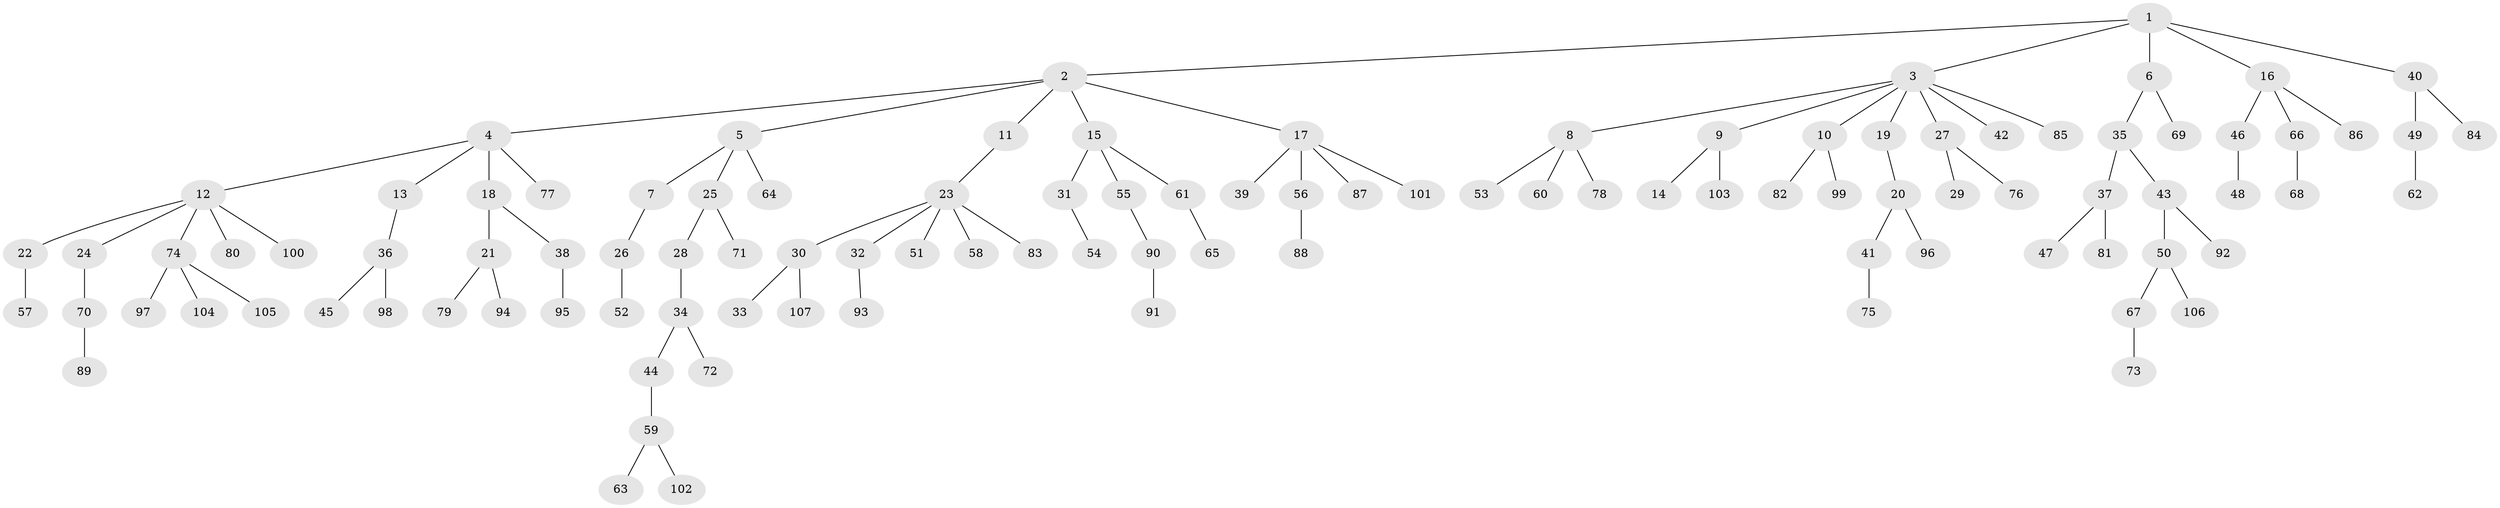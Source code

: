 // coarse degree distribution, {5: 0.027777777777777776, 6: 0.027777777777777776, 7: 0.013888888888888888, 4: 0.08333333333333333, 3: 0.08333333333333333, 2: 0.2222222222222222, 1: 0.5416666666666666}
// Generated by graph-tools (version 1.1) at 2025/52/02/27/25 19:52:13]
// undirected, 107 vertices, 106 edges
graph export_dot {
graph [start="1"]
  node [color=gray90,style=filled];
  1;
  2;
  3;
  4;
  5;
  6;
  7;
  8;
  9;
  10;
  11;
  12;
  13;
  14;
  15;
  16;
  17;
  18;
  19;
  20;
  21;
  22;
  23;
  24;
  25;
  26;
  27;
  28;
  29;
  30;
  31;
  32;
  33;
  34;
  35;
  36;
  37;
  38;
  39;
  40;
  41;
  42;
  43;
  44;
  45;
  46;
  47;
  48;
  49;
  50;
  51;
  52;
  53;
  54;
  55;
  56;
  57;
  58;
  59;
  60;
  61;
  62;
  63;
  64;
  65;
  66;
  67;
  68;
  69;
  70;
  71;
  72;
  73;
  74;
  75;
  76;
  77;
  78;
  79;
  80;
  81;
  82;
  83;
  84;
  85;
  86;
  87;
  88;
  89;
  90;
  91;
  92;
  93;
  94;
  95;
  96;
  97;
  98;
  99;
  100;
  101;
  102;
  103;
  104;
  105;
  106;
  107;
  1 -- 2;
  1 -- 3;
  1 -- 6;
  1 -- 16;
  1 -- 40;
  2 -- 4;
  2 -- 5;
  2 -- 11;
  2 -- 15;
  2 -- 17;
  3 -- 8;
  3 -- 9;
  3 -- 10;
  3 -- 19;
  3 -- 27;
  3 -- 42;
  3 -- 85;
  4 -- 12;
  4 -- 13;
  4 -- 18;
  4 -- 77;
  5 -- 7;
  5 -- 25;
  5 -- 64;
  6 -- 35;
  6 -- 69;
  7 -- 26;
  8 -- 53;
  8 -- 60;
  8 -- 78;
  9 -- 14;
  9 -- 103;
  10 -- 82;
  10 -- 99;
  11 -- 23;
  12 -- 22;
  12 -- 24;
  12 -- 74;
  12 -- 80;
  12 -- 100;
  13 -- 36;
  15 -- 31;
  15 -- 55;
  15 -- 61;
  16 -- 46;
  16 -- 66;
  16 -- 86;
  17 -- 39;
  17 -- 56;
  17 -- 87;
  17 -- 101;
  18 -- 21;
  18 -- 38;
  19 -- 20;
  20 -- 41;
  20 -- 96;
  21 -- 79;
  21 -- 94;
  22 -- 57;
  23 -- 30;
  23 -- 32;
  23 -- 51;
  23 -- 58;
  23 -- 83;
  24 -- 70;
  25 -- 28;
  25 -- 71;
  26 -- 52;
  27 -- 29;
  27 -- 76;
  28 -- 34;
  30 -- 33;
  30 -- 107;
  31 -- 54;
  32 -- 93;
  34 -- 44;
  34 -- 72;
  35 -- 37;
  35 -- 43;
  36 -- 45;
  36 -- 98;
  37 -- 47;
  37 -- 81;
  38 -- 95;
  40 -- 49;
  40 -- 84;
  41 -- 75;
  43 -- 50;
  43 -- 92;
  44 -- 59;
  46 -- 48;
  49 -- 62;
  50 -- 67;
  50 -- 106;
  55 -- 90;
  56 -- 88;
  59 -- 63;
  59 -- 102;
  61 -- 65;
  66 -- 68;
  67 -- 73;
  70 -- 89;
  74 -- 97;
  74 -- 104;
  74 -- 105;
  90 -- 91;
}
